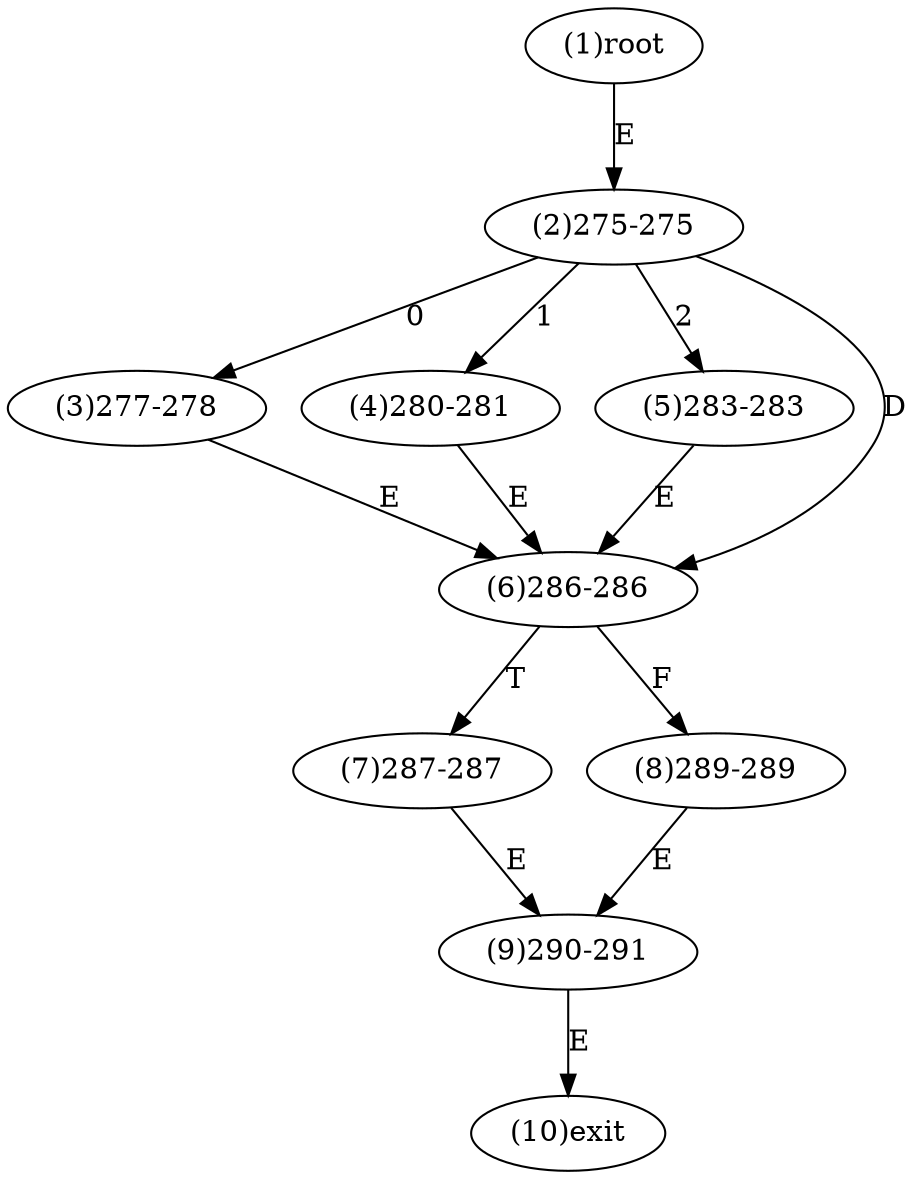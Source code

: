 digraph "" { 
1[ label="(1)root"];
2[ label="(2)275-275"];
3[ label="(3)277-278"];
4[ label="(4)280-281"];
5[ label="(5)283-283"];
6[ label="(6)286-286"];
7[ label="(7)287-287"];
8[ label="(8)289-289"];
9[ label="(9)290-291"];
10[ label="(10)exit"];
1->2[ label="E"];
2->3[ label="0"];
2->4[ label="1"];
2->5[ label="2"];
2->6[ label="D"];
3->6[ label="E"];
4->6[ label="E"];
5->6[ label="E"];
6->8[ label="F"];
6->7[ label="T"];
7->9[ label="E"];
8->9[ label="E"];
9->10[ label="E"];
}